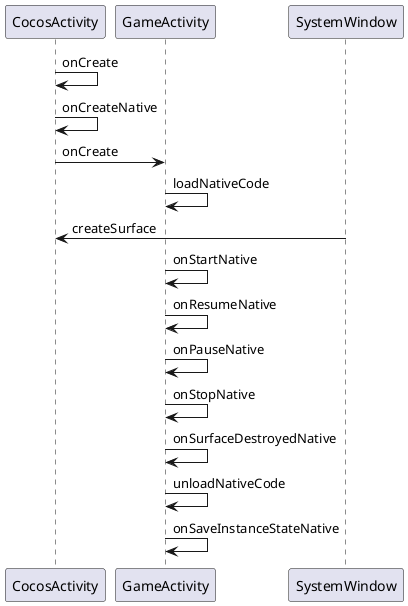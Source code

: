 @startuml cocos_native_flow

CocosActivity -> CocosActivity : onCreate
CocosActivity -> CocosActivity : onCreateNative
CocosActivity -> GameActivity : onCreate
GameActivity -> GameActivity : loadNativeCode
SystemWindow -> CocosActivity : createSurface

GameActivity -> GameActivity : onStartNative
GameActivity -> GameActivity : onResumeNative
GameActivity -> GameActivity : onPauseNative
GameActivity -> GameActivity : onStopNative
GameActivity -> GameActivity : onSurfaceDestroyedNative
GameActivity -> GameActivity : unloadNativeCode
GameActivity -> GameActivity : onSaveInstanceStateNative





@enduml